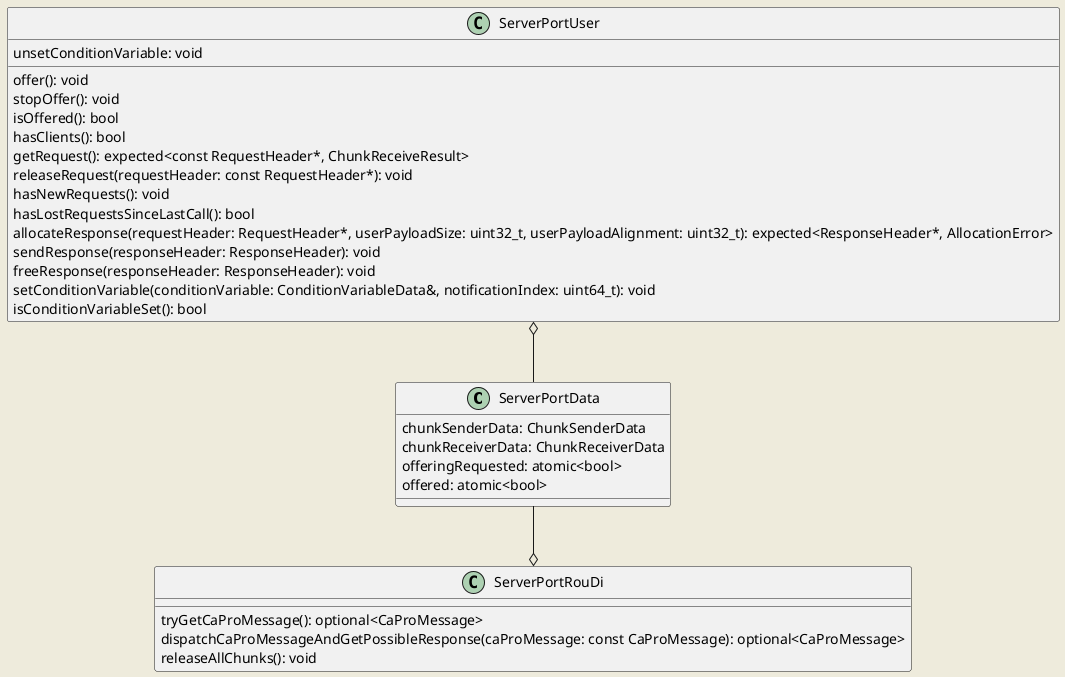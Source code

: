 @startuml
skinparam backgroundColor #EEEBDC

class ServerPortData {
  chunkSenderData: ChunkSenderData
  chunkReceiverData: ChunkReceiverData
  offeringRequested: atomic<bool>
  offered: atomic<bool>
}

class ServerPortUser {
  offer(): void
  stopOffer(): void
  isOffered(): bool
  hasClients(): bool
  getRequest(): expected<const RequestHeader*, ChunkReceiveResult>
  releaseRequest(requestHeader: const RequestHeader*): void
  hasNewRequests(): void
  hasLostRequestsSinceLastCall(): bool
  allocateResponse(requestHeader: RequestHeader*, userPayloadSize: uint32_t, userPayloadAlignment: uint32_t): expected<ResponseHeader*, AllocationError>
  sendResponse(responseHeader: ResponseHeader): void
  freeResponse(responseHeader: ResponseHeader): void
  setConditionVariable(conditionVariable: ConditionVariableData&, notificationIndex: uint64_t): void
  unsetConditionVariable: void
  isConditionVariableSet(): bool
}

class ServerPortRouDi {
  tryGetCaProMessage(): optional<CaProMessage>
  dispatchCaProMessageAndGetPossibleResponse(caProMessage: const CaProMessage): optional<CaProMessage>
  releaseAllChunks(): void
}

ServerPortUser o-- ServerPortData
ServerPortData --o ServerPortRouDi

@enduml
